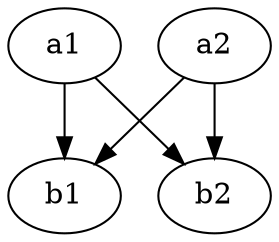 /* cycle of length 4*/
digraph c4 {
  a1 -> b1;
  a2 -> b1;
  a2 -> b2;
  a1 -> b2;
}

/*  [Last modified: 2007 07 03 at 21:26:36 GMT] */
